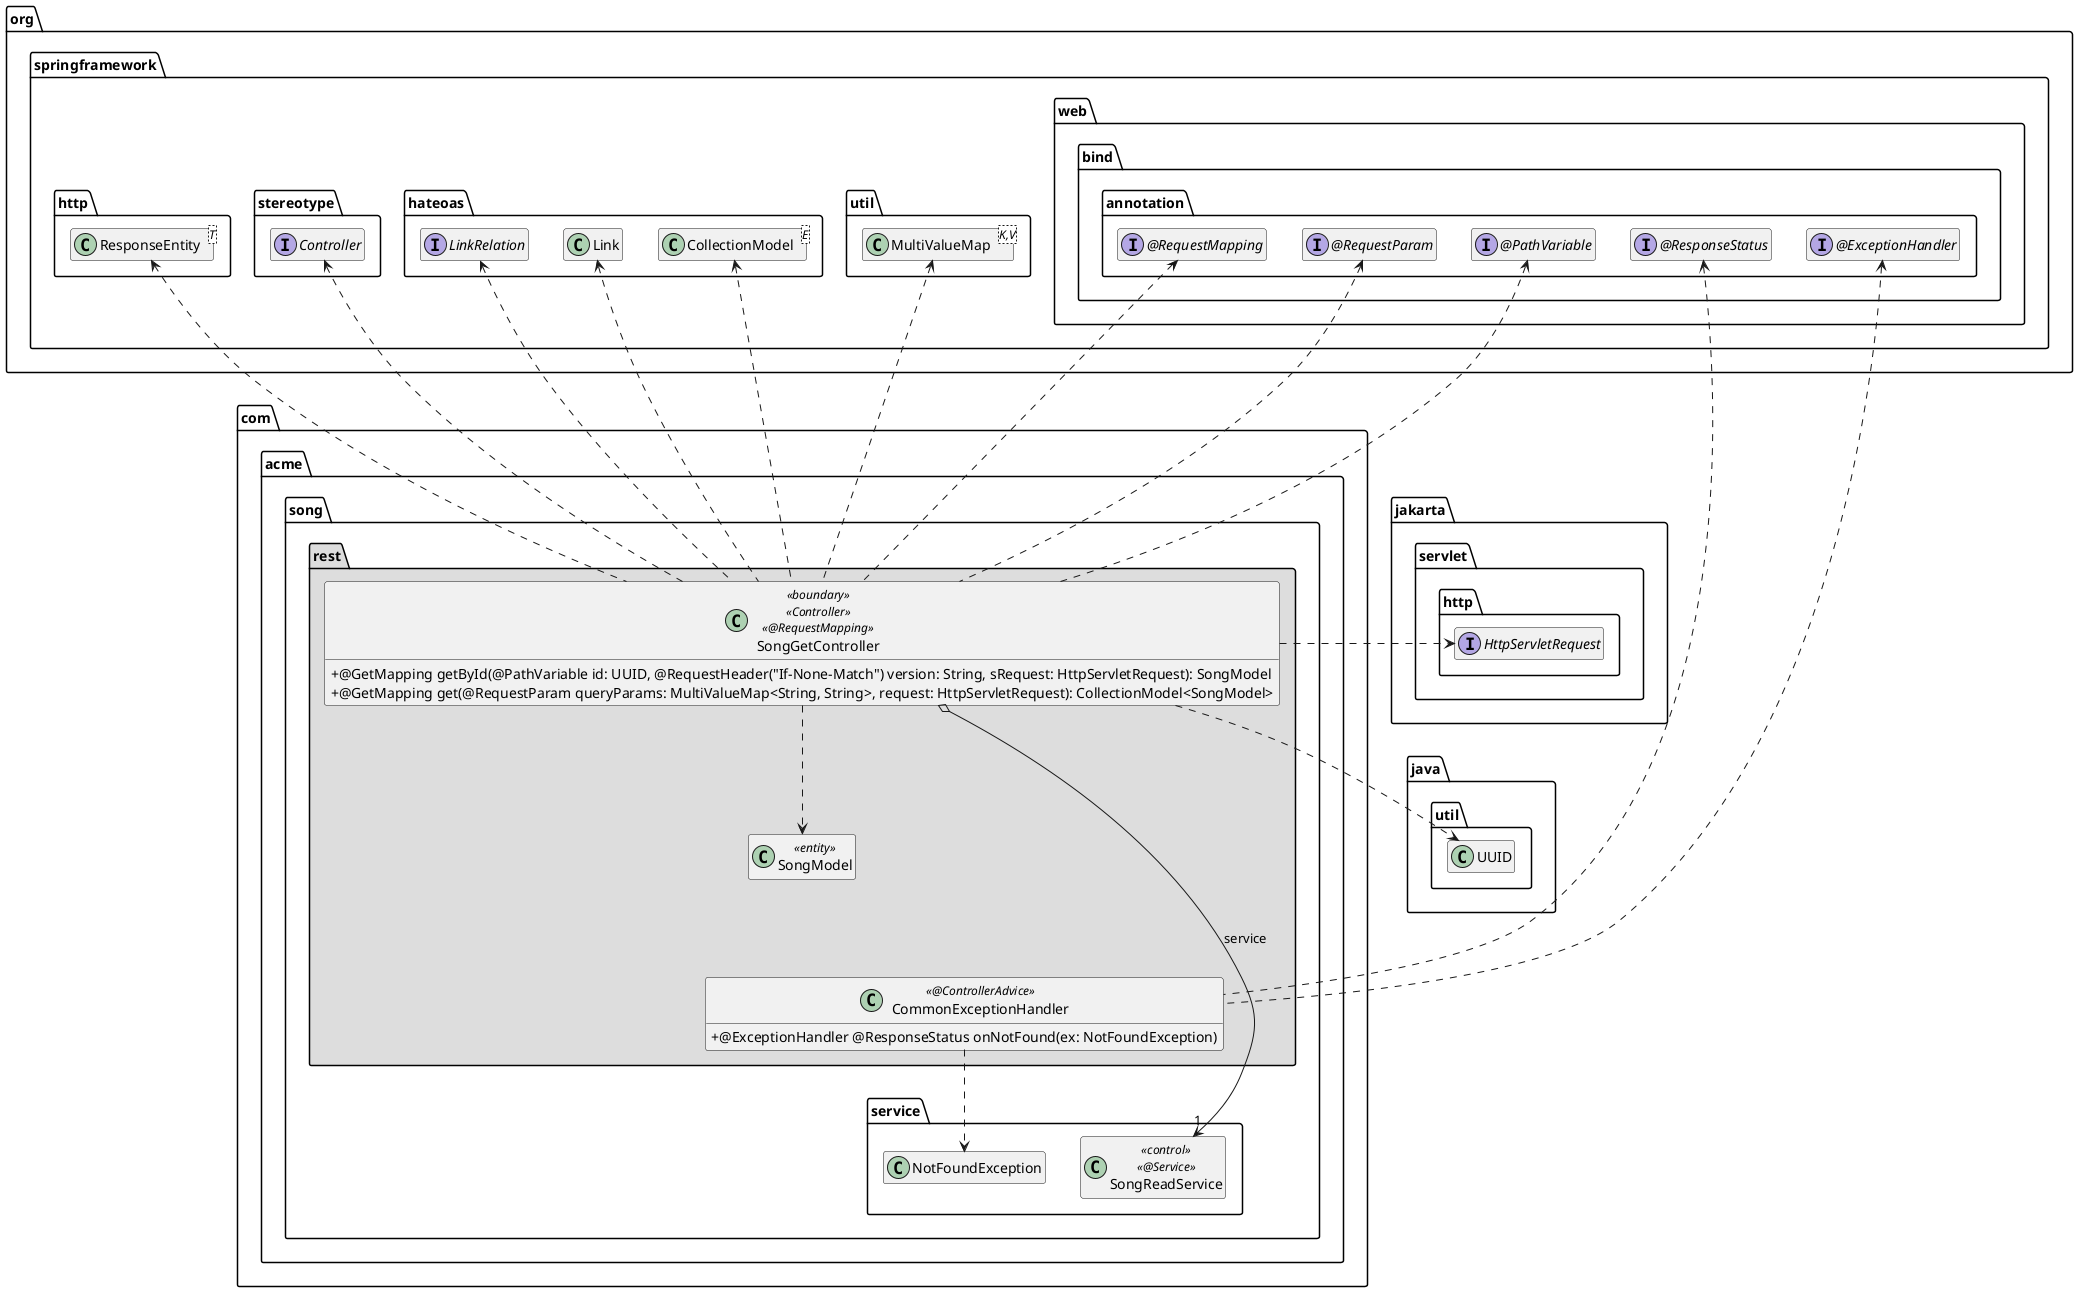 @startuml SongGetController
skinparam classAttributeIconSize 0
package org.springframework {
    package web.bind.annotation {
        interface "@RequestMapping" as RequestMapping
        interface "@PathVariable" as PathVariable
        interface "@RequestParam" as RequestParam
        interface "@ExceptionHandler" as ExceptionHandler
        interface "@ResponseStatus" as ResponseStatus
    }
    package http {
        class ResponseEntity<T>
    }
    package stereotype {
    interface Controller
    }
    package hateoas {
        class CollectionModel<E>
        class Link
        interface LinkRelation
    }
    package util {
        class MultiValueMap<K,V>
    }
}

package jakarta.servlet.http {
    interface HttpServletRequest
}

package java.util {
    class UUID

    UUID .up[hidden].> HttpServletRequest
}

package com.acme.song {
    package service {
        class SongReadService << control >> << @Service >>
        class NotFoundException
    }
    package rest #DDDDDD {
        class SongModel <<entity>>
        class SongGetController << boundary >> << Controller >> << @RequestMapping >> {
            + @GetMapping getById(@PathVariable id: UUID, @RequestHeader("If-None-Match") version: String, sRequest: HttpServletRequest): SongModel
            + @GetMapping get(@RequestParam queryParams: MultiValueMap<String, String>, request: HttpServletRequest): CollectionModel<SongModel>
        }
        class CommonExceptionHandler << @ControllerAdvice >> {
            + @ExceptionHandler @ResponseStatus onNotFound(ex: NotFoundException)
        }
        SongGetController o--> "1" SongReadService : service
        SongGetController ..> SongModel
        SongGetController .up.> Controller
        SongGetController .up.> RequestMapping
        SongGetController .up.> PathVariable
        SongGetController .up.> RequestParam
        SongGetController .up.> ResponseEntity
        SongGetController .up.> MultiValueMap
        SongGetController .up.> CollectionModel
        SongGetController .up.> Link
        SongGetController .up.> LinkRelation
        SongGetController .right.> HttpServletRequest
        CommonExceptionHandler .up.> ExceptionHandler
        CommonExceptionHandler .up.> ResponseStatus
        CommonExceptionHandler ..> NotFoundException
        CommonExceptionHandler .up[hidden].> SongModel
        SongGetController .right.> UUID
        SongModel .[hidden].> SongReadService
    }
}
hide empty members
@enduml
